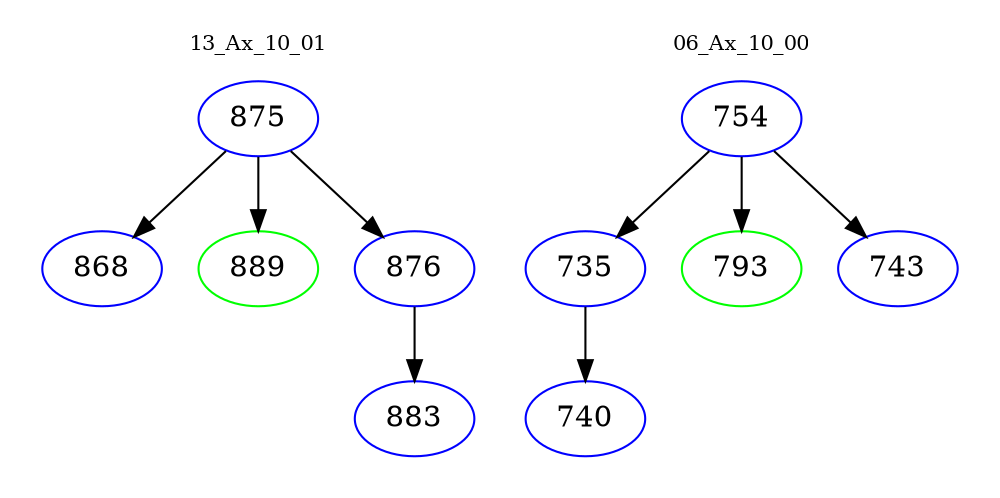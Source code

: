 digraph{
subgraph cluster_0 {
color = white
label = "13_Ax_10_01";
fontsize=10;
T0_875 [label="875", color="blue"]
T0_875 -> T0_868 [color="black"]
T0_868 [label="868", color="blue"]
T0_875 -> T0_889 [color="black"]
T0_889 [label="889", color="green"]
T0_875 -> T0_876 [color="black"]
T0_876 [label="876", color="blue"]
T0_876 -> T0_883 [color="black"]
T0_883 [label="883", color="blue"]
}
subgraph cluster_1 {
color = white
label = "06_Ax_10_00";
fontsize=10;
T1_754 [label="754", color="blue"]
T1_754 -> T1_735 [color="black"]
T1_735 [label="735", color="blue"]
T1_735 -> T1_740 [color="black"]
T1_740 [label="740", color="blue"]
T1_754 -> T1_793 [color="black"]
T1_793 [label="793", color="green"]
T1_754 -> T1_743 [color="black"]
T1_743 [label="743", color="blue"]
}
}
